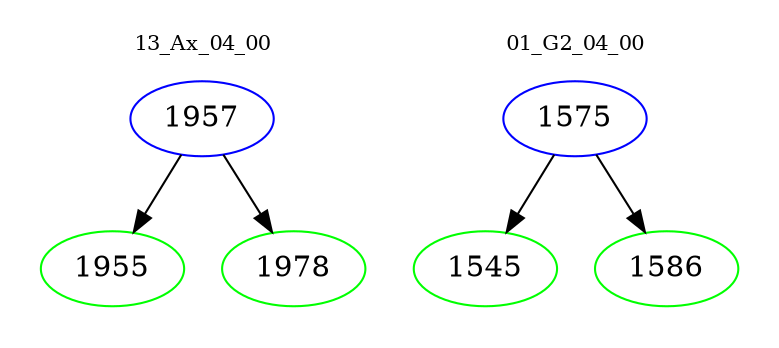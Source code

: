 digraph{
subgraph cluster_0 {
color = white
label = "13_Ax_04_00";
fontsize=10;
T0_1957 [label="1957", color="blue"]
T0_1957 -> T0_1955 [color="black"]
T0_1955 [label="1955", color="green"]
T0_1957 -> T0_1978 [color="black"]
T0_1978 [label="1978", color="green"]
}
subgraph cluster_1 {
color = white
label = "01_G2_04_00";
fontsize=10;
T1_1575 [label="1575", color="blue"]
T1_1575 -> T1_1545 [color="black"]
T1_1545 [label="1545", color="green"]
T1_1575 -> T1_1586 [color="black"]
T1_1586 [label="1586", color="green"]
}
}
